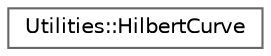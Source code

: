 digraph "Graphical Class Hierarchy"
{
 // LATEX_PDF_SIZE
  bgcolor="transparent";
  edge [fontname=Helvetica,fontsize=10,labelfontname=Helvetica,labelfontsize=10];
  node [fontname=Helvetica,fontsize=10,shape=box,height=0.2,width=0.4];
  rankdir="LR";
  Node0 [id="Node000000",label="Utilities::HilbertCurve",height=0.2,width=0.4,color="grey40", fillcolor="white", style="filled",URL="$class_utilities_1_1_hilbert_curve.html",tooltip="Class for calculating the Hilbert curve distance in two dimensions."];
}
